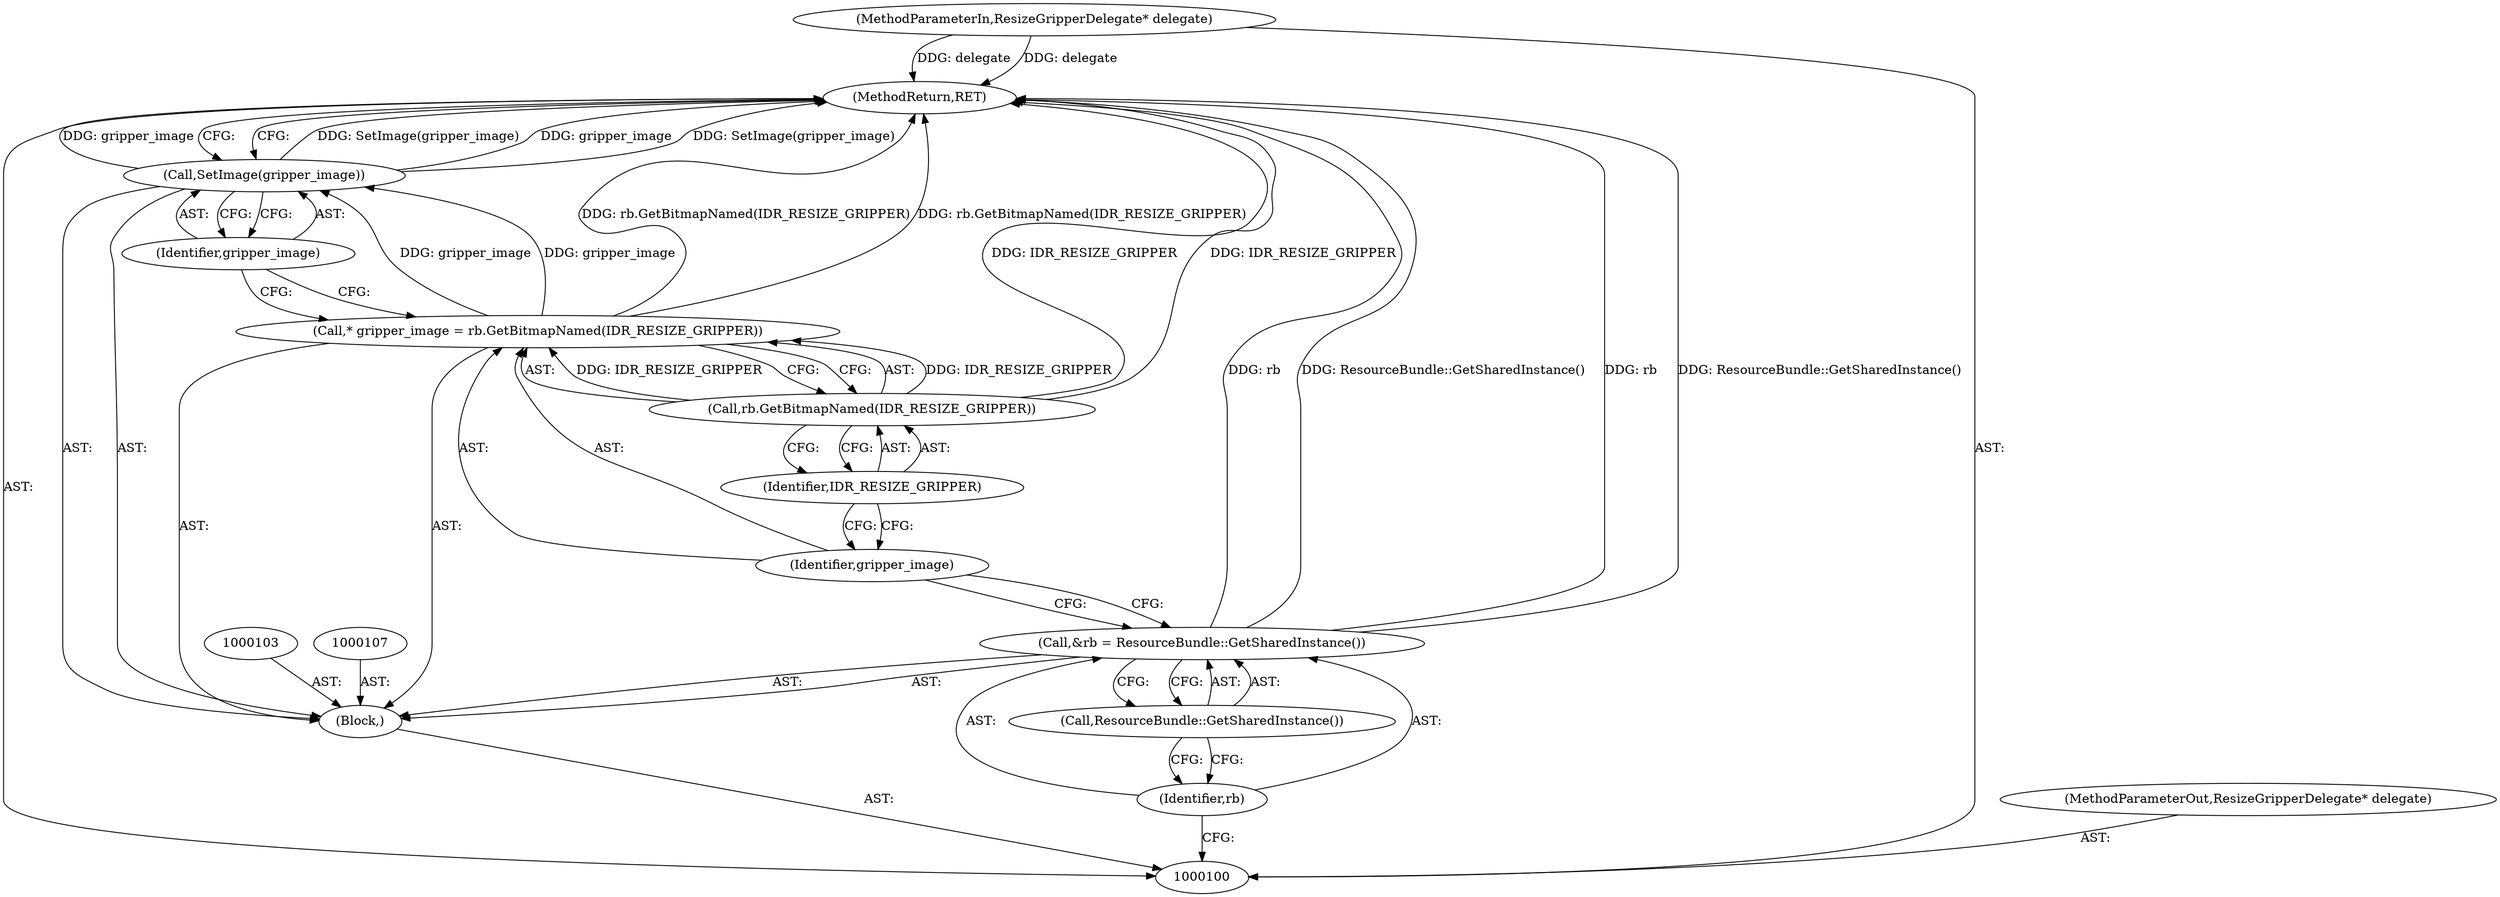 digraph "1_Chrome_f7fdd2894ef51ee234882fa2457bb1f2a8895cbe_1" {
"1000114" [label="(MethodReturn,RET)"];
"1000101" [label="(MethodParameterIn,ResizeGripperDelegate* delegate)"];
"1000138" [label="(MethodParameterOut,ResizeGripperDelegate* delegate)"];
"1000102" [label="(Block,)"];
"1000104" [label="(Call,&rb = ResourceBundle::GetSharedInstance())"];
"1000105" [label="(Identifier,rb)"];
"1000106" [label="(Call,ResourceBundle::GetSharedInstance())"];
"1000108" [label="(Call,* gripper_image = rb.GetBitmapNamed(IDR_RESIZE_GRIPPER))"];
"1000109" [label="(Identifier,gripper_image)"];
"1000110" [label="(Call,rb.GetBitmapNamed(IDR_RESIZE_GRIPPER))"];
"1000111" [label="(Identifier,IDR_RESIZE_GRIPPER)"];
"1000113" [label="(Identifier,gripper_image)"];
"1000112" [label="(Call,SetImage(gripper_image))"];
"1000114" -> "1000100"  [label="AST: "];
"1000114" -> "1000112"  [label="CFG: "];
"1000104" -> "1000114"  [label="DDG: rb"];
"1000104" -> "1000114"  [label="DDG: ResourceBundle::GetSharedInstance()"];
"1000112" -> "1000114"  [label="DDG: SetImage(gripper_image)"];
"1000112" -> "1000114"  [label="DDG: gripper_image"];
"1000110" -> "1000114"  [label="DDG: IDR_RESIZE_GRIPPER"];
"1000101" -> "1000114"  [label="DDG: delegate"];
"1000108" -> "1000114"  [label="DDG: rb.GetBitmapNamed(IDR_RESIZE_GRIPPER)"];
"1000101" -> "1000100"  [label="AST: "];
"1000101" -> "1000114"  [label="DDG: delegate"];
"1000138" -> "1000100"  [label="AST: "];
"1000102" -> "1000100"  [label="AST: "];
"1000103" -> "1000102"  [label="AST: "];
"1000104" -> "1000102"  [label="AST: "];
"1000107" -> "1000102"  [label="AST: "];
"1000108" -> "1000102"  [label="AST: "];
"1000112" -> "1000102"  [label="AST: "];
"1000104" -> "1000102"  [label="AST: "];
"1000104" -> "1000106"  [label="CFG: "];
"1000105" -> "1000104"  [label="AST: "];
"1000106" -> "1000104"  [label="AST: "];
"1000109" -> "1000104"  [label="CFG: "];
"1000104" -> "1000114"  [label="DDG: rb"];
"1000104" -> "1000114"  [label="DDG: ResourceBundle::GetSharedInstance()"];
"1000105" -> "1000104"  [label="AST: "];
"1000105" -> "1000100"  [label="CFG: "];
"1000106" -> "1000105"  [label="CFG: "];
"1000106" -> "1000104"  [label="AST: "];
"1000106" -> "1000105"  [label="CFG: "];
"1000104" -> "1000106"  [label="CFG: "];
"1000108" -> "1000102"  [label="AST: "];
"1000108" -> "1000110"  [label="CFG: "];
"1000109" -> "1000108"  [label="AST: "];
"1000110" -> "1000108"  [label="AST: "];
"1000113" -> "1000108"  [label="CFG: "];
"1000108" -> "1000114"  [label="DDG: rb.GetBitmapNamed(IDR_RESIZE_GRIPPER)"];
"1000110" -> "1000108"  [label="DDG: IDR_RESIZE_GRIPPER"];
"1000108" -> "1000112"  [label="DDG: gripper_image"];
"1000109" -> "1000108"  [label="AST: "];
"1000109" -> "1000104"  [label="CFG: "];
"1000111" -> "1000109"  [label="CFG: "];
"1000110" -> "1000108"  [label="AST: "];
"1000110" -> "1000111"  [label="CFG: "];
"1000111" -> "1000110"  [label="AST: "];
"1000108" -> "1000110"  [label="CFG: "];
"1000110" -> "1000114"  [label="DDG: IDR_RESIZE_GRIPPER"];
"1000110" -> "1000108"  [label="DDG: IDR_RESIZE_GRIPPER"];
"1000111" -> "1000110"  [label="AST: "];
"1000111" -> "1000109"  [label="CFG: "];
"1000110" -> "1000111"  [label="CFG: "];
"1000113" -> "1000112"  [label="AST: "];
"1000113" -> "1000108"  [label="CFG: "];
"1000112" -> "1000113"  [label="CFG: "];
"1000112" -> "1000102"  [label="AST: "];
"1000112" -> "1000113"  [label="CFG: "];
"1000113" -> "1000112"  [label="AST: "];
"1000114" -> "1000112"  [label="CFG: "];
"1000112" -> "1000114"  [label="DDG: SetImage(gripper_image)"];
"1000112" -> "1000114"  [label="DDG: gripper_image"];
"1000108" -> "1000112"  [label="DDG: gripper_image"];
}
